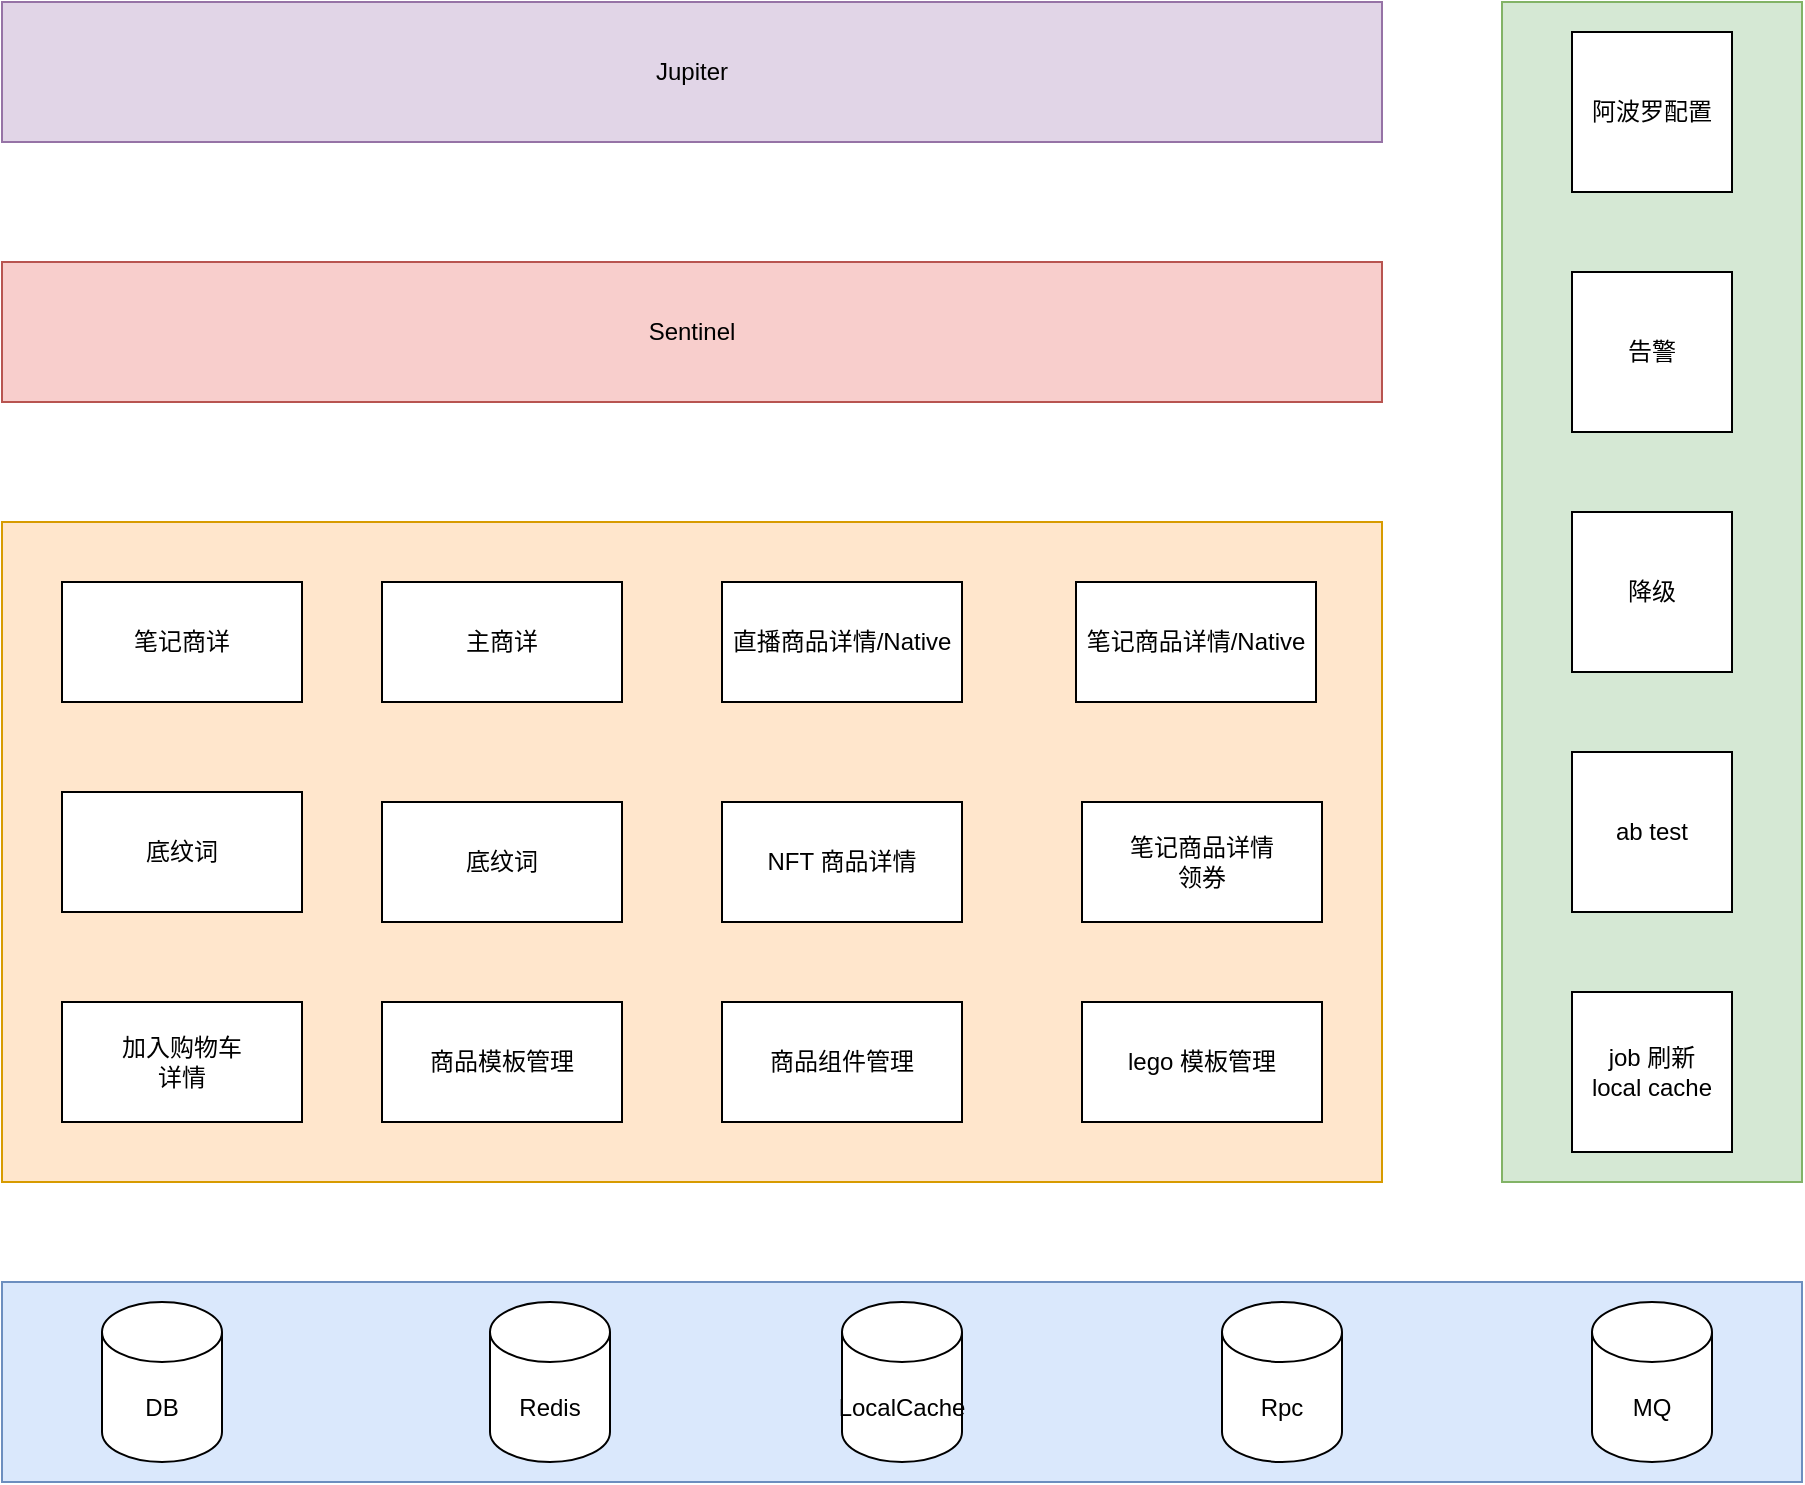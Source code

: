 <mxfile version="21.1.5" type="github">
  <diagram id="jMxdvuOTT5mubzCPgvYy" name="第 1 页">
    <mxGraphModel dx="1687" dy="807" grid="1" gridSize="10" guides="1" tooltips="1" connect="1" arrows="1" fold="1" page="1" pageScale="1" pageWidth="827" pageHeight="1169" math="0" shadow="0">
      <root>
        <mxCell id="0" />
        <mxCell id="1" parent="0" />
        <mxCell id="2N2f7JUQtTN6OCUH74r--1" value="Jupiter" style="rounded=0;whiteSpace=wrap;html=1;fillColor=#e1d5e7;strokeColor=#9673a6;" parent="1" vertex="1">
          <mxGeometry x="170" y="460" width="690" height="70" as="geometry" />
        </mxCell>
        <mxCell id="2N2f7JUQtTN6OCUH74r--3" value="Sentinel" style="rounded=0;whiteSpace=wrap;html=1;fillColor=#f8cecc;strokeColor=#b85450;" parent="1" vertex="1">
          <mxGeometry x="170" y="590" width="690" height="70" as="geometry" />
        </mxCell>
        <mxCell id="2N2f7JUQtTN6OCUH74r--5" value="" style="rounded=0;whiteSpace=wrap;html=1;fillColor=#ffe6cc;strokeColor=#d79b00;" parent="1" vertex="1">
          <mxGeometry x="170" y="720" width="690" height="330" as="geometry" />
        </mxCell>
        <mxCell id="2N2f7JUQtTN6OCUH74r--6" value="笔记商详" style="rounded=0;whiteSpace=wrap;html=1;" parent="1" vertex="1">
          <mxGeometry x="200" y="750" width="120" height="60" as="geometry" />
        </mxCell>
        <mxCell id="2N2f7JUQtTN6OCUH74r--7" value="主商详" style="rounded=0;whiteSpace=wrap;html=1;" parent="1" vertex="1">
          <mxGeometry x="360" y="750" width="120" height="60" as="geometry" />
        </mxCell>
        <mxCell id="2N2f7JUQtTN6OCUH74r--8" value="直播商品详情/Native" style="rounded=0;whiteSpace=wrap;html=1;" parent="1" vertex="1">
          <mxGeometry x="530" y="750" width="120" height="60" as="geometry" />
        </mxCell>
        <mxCell id="2N2f7JUQtTN6OCUH74r--9" value="笔记商品详情/Native" style="rounded=0;whiteSpace=wrap;html=1;" parent="1" vertex="1">
          <mxGeometry x="707" y="750" width="120" height="60" as="geometry" />
        </mxCell>
        <mxCell id="2N2f7JUQtTN6OCUH74r--10" value="底纹词" style="rounded=0;whiteSpace=wrap;html=1;" parent="1" vertex="1">
          <mxGeometry x="360" y="860" width="120" height="60" as="geometry" />
        </mxCell>
        <mxCell id="2N2f7JUQtTN6OCUH74r--11" value="底纹词" style="rounded=0;whiteSpace=wrap;html=1;" parent="1" vertex="1">
          <mxGeometry x="200" y="855" width="120" height="60" as="geometry" />
        </mxCell>
        <mxCell id="2N2f7JUQtTN6OCUH74r--12" value="笔记商品详情&lt;br&gt;领券" style="rounded=0;whiteSpace=wrap;html=1;" parent="1" vertex="1">
          <mxGeometry x="710" y="860" width="120" height="60" as="geometry" />
        </mxCell>
        <mxCell id="2N2f7JUQtTN6OCUH74r--14" value="加入购物车&lt;br&gt;详情" style="rounded=0;whiteSpace=wrap;html=1;" parent="1" vertex="1">
          <mxGeometry x="200" y="960" width="120" height="60" as="geometry" />
        </mxCell>
        <mxCell id="2N2f7JUQtTN6OCUH74r--15" value="NFT 商品详情" style="rounded=0;whiteSpace=wrap;html=1;" parent="1" vertex="1">
          <mxGeometry x="530" y="860" width="120" height="60" as="geometry" />
        </mxCell>
        <mxCell id="2N2f7JUQtTN6OCUH74r--18" value="商品模板管理" style="rounded=0;whiteSpace=wrap;html=1;" parent="1" vertex="1">
          <mxGeometry x="360" y="960" width="120" height="60" as="geometry" />
        </mxCell>
        <mxCell id="2N2f7JUQtTN6OCUH74r--19" value="商品组件管理" style="rounded=0;whiteSpace=wrap;html=1;" parent="1" vertex="1">
          <mxGeometry x="530" y="960" width="120" height="60" as="geometry" />
        </mxCell>
        <mxCell id="2N2f7JUQtTN6OCUH74r--20" value="lego 模板管理" style="rounded=0;whiteSpace=wrap;html=1;" parent="1" vertex="1">
          <mxGeometry x="710" y="960" width="120" height="60" as="geometry" />
        </mxCell>
        <mxCell id="2N2f7JUQtTN6OCUH74r--21" value="" style="rounded=0;whiteSpace=wrap;html=1;fillColor=#dae8fc;strokeColor=#6c8ebf;" parent="1" vertex="1">
          <mxGeometry x="170" y="1100" width="900" height="100" as="geometry" />
        </mxCell>
        <mxCell id="2N2f7JUQtTN6OCUH74r--22" value="DB" style="shape=cylinder3;whiteSpace=wrap;html=1;boundedLbl=1;backgroundOutline=1;size=15;" parent="1" vertex="1">
          <mxGeometry x="220" y="1110" width="60" height="80" as="geometry" />
        </mxCell>
        <mxCell id="2N2f7JUQtTN6OCUH74r--24" value="Redis" style="shape=cylinder3;whiteSpace=wrap;html=1;boundedLbl=1;backgroundOutline=1;size=15;" parent="1" vertex="1">
          <mxGeometry x="414" y="1110" width="60" height="80" as="geometry" />
        </mxCell>
        <mxCell id="2N2f7JUQtTN6OCUH74r--25" value="LocalCache" style="shape=cylinder3;whiteSpace=wrap;html=1;boundedLbl=1;backgroundOutline=1;size=15;" parent="1" vertex="1">
          <mxGeometry x="590" y="1110" width="60" height="80" as="geometry" />
        </mxCell>
        <mxCell id="2N2f7JUQtTN6OCUH74r--26" value="Rpc" style="shape=cylinder3;whiteSpace=wrap;html=1;boundedLbl=1;backgroundOutline=1;size=15;" parent="1" vertex="1">
          <mxGeometry x="780" y="1110" width="60" height="80" as="geometry" />
        </mxCell>
        <mxCell id="2N2f7JUQtTN6OCUH74r--27" value="" style="rounded=0;whiteSpace=wrap;html=1;fillColor=#d5e8d4;strokeColor=#82b366;" parent="1" vertex="1">
          <mxGeometry x="920" y="460" width="150" height="590" as="geometry" />
        </mxCell>
        <mxCell id="2N2f7JUQtTN6OCUH74r--28" value="阿波罗配置" style="whiteSpace=wrap;html=1;aspect=fixed;" parent="1" vertex="1">
          <mxGeometry x="955" y="475" width="80" height="80" as="geometry" />
        </mxCell>
        <mxCell id="2N2f7JUQtTN6OCUH74r--29" value="告警" style="whiteSpace=wrap;html=1;aspect=fixed;" parent="1" vertex="1">
          <mxGeometry x="955" y="595" width="80" height="80" as="geometry" />
        </mxCell>
        <mxCell id="2N2f7JUQtTN6OCUH74r--32" value="MQ" style="shape=cylinder3;whiteSpace=wrap;html=1;boundedLbl=1;backgroundOutline=1;size=15;" parent="1" vertex="1">
          <mxGeometry x="965" y="1110" width="60" height="80" as="geometry" />
        </mxCell>
        <mxCell id="2N2f7JUQtTN6OCUH74r--33" value="降级" style="whiteSpace=wrap;html=1;aspect=fixed;" parent="1" vertex="1">
          <mxGeometry x="955" y="715" width="80" height="80" as="geometry" />
        </mxCell>
        <mxCell id="2N2f7JUQtTN6OCUH74r--34" value="ab test" style="whiteSpace=wrap;html=1;aspect=fixed;" parent="1" vertex="1">
          <mxGeometry x="955" y="835" width="80" height="80" as="geometry" />
        </mxCell>
        <mxCell id="2N2f7JUQtTN6OCUH74r--35" value="job 刷新&lt;br&gt;local cache" style="whiteSpace=wrap;html=1;aspect=fixed;" parent="1" vertex="1">
          <mxGeometry x="955" y="955" width="80" height="80" as="geometry" />
        </mxCell>
      </root>
    </mxGraphModel>
  </diagram>
</mxfile>
